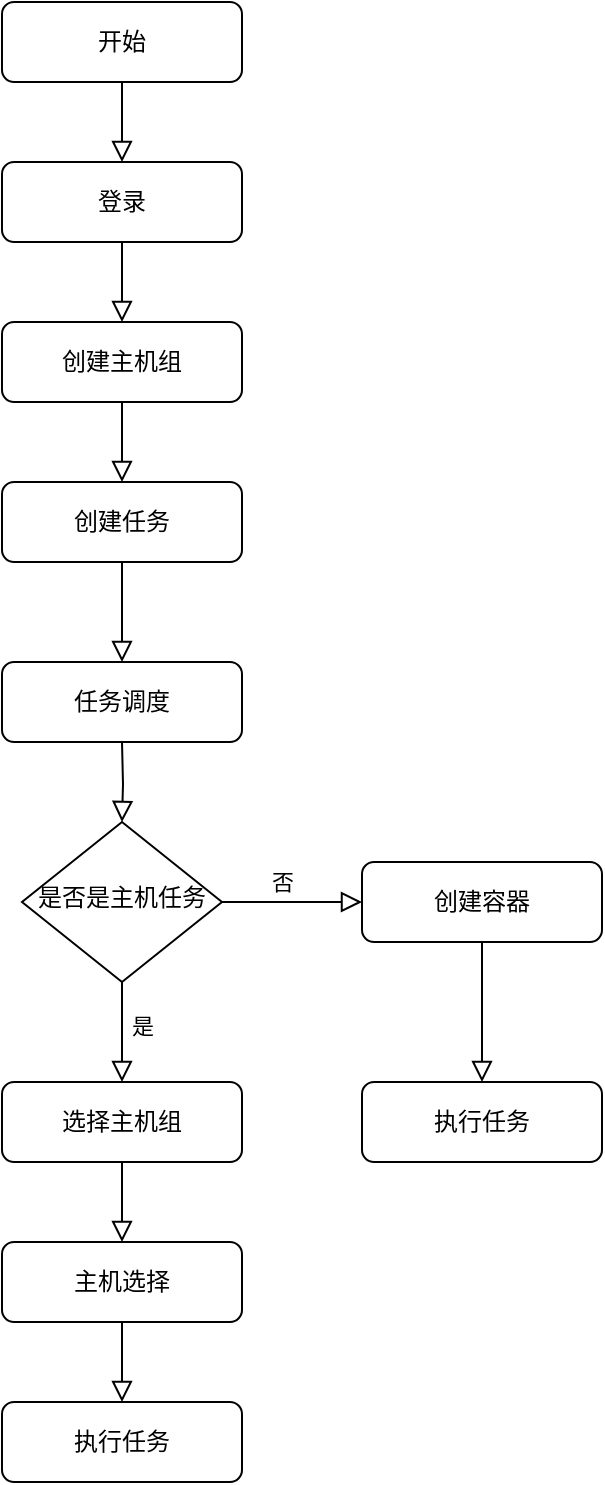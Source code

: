 <mxfile version="21.5.1" type="github">
  <diagram id="C5RBs43oDa-KdzZeNtuy" name="Page-1">
    <mxGraphModel dx="909" dy="1605" grid="1" gridSize="10" guides="1" tooltips="1" connect="1" arrows="1" fold="1" page="1" pageScale="1" pageWidth="827" pageHeight="1169" math="0" shadow="0">
      <root>
        <mxCell id="WIyWlLk6GJQsqaUBKTNV-0" />
        <mxCell id="WIyWlLk6GJQsqaUBKTNV-1" parent="WIyWlLk6GJQsqaUBKTNV-0" />
        <mxCell id="WIyWlLk6GJQsqaUBKTNV-3" value="创建任务" style="rounded=1;whiteSpace=wrap;html=1;fontSize=12;glass=0;strokeWidth=1;shadow=0;" parent="WIyWlLk6GJQsqaUBKTNV-1" vertex="1">
          <mxGeometry x="160" y="50" width="120" height="40" as="geometry" />
        </mxCell>
        <mxCell id="WIyWlLk6GJQsqaUBKTNV-6" value="是否是主机任务" style="rhombus;whiteSpace=wrap;html=1;shadow=0;fontFamily=Helvetica;fontSize=12;align=center;strokeWidth=1;spacing=6;spacingTop=-4;" parent="WIyWlLk6GJQsqaUBKTNV-1" vertex="1">
          <mxGeometry x="170" y="220" width="100" height="80" as="geometry" />
        </mxCell>
        <mxCell id="WIyWlLk6GJQsqaUBKTNV-8" value="" style="rounded=0;html=1;jettySize=auto;orthogonalLoop=1;fontSize=11;endArrow=block;endFill=0;endSize=8;strokeWidth=1;shadow=0;labelBackgroundColor=none;edgeStyle=orthogonalEdgeStyle;exitX=0.5;exitY=1;exitDx=0;exitDy=0;" parent="WIyWlLk6GJQsqaUBKTNV-1" source="WIyWlLk6GJQsqaUBKTNV-3" target="WIyWlLk6GJQsqaUBKTNV-11" edge="1">
          <mxGeometry x="0.322" y="20" relative="1" as="geometry">
            <mxPoint as="offset" />
            <mxPoint x="220" y="370" as="sourcePoint" />
          </mxGeometry>
        </mxCell>
        <mxCell id="WIyWlLk6GJQsqaUBKTNV-11" value="任务调度" style="rounded=1;whiteSpace=wrap;html=1;fontSize=12;glass=0;strokeWidth=1;shadow=0;" parent="WIyWlLk6GJQsqaUBKTNV-1" vertex="1">
          <mxGeometry x="160" y="140" width="120" height="40" as="geometry" />
        </mxCell>
        <mxCell id="YAMk_wWpFKPf4uLdFfpP-1" value="创建主机组" style="rounded=1;whiteSpace=wrap;html=1;fontSize=12;glass=0;strokeWidth=1;shadow=0;" vertex="1" parent="WIyWlLk6GJQsqaUBKTNV-1">
          <mxGeometry x="160" y="-30" width="120" height="40" as="geometry" />
        </mxCell>
        <mxCell id="YAMk_wWpFKPf4uLdFfpP-2" value="" style="rounded=0;html=1;jettySize=auto;orthogonalLoop=1;fontSize=11;endArrow=block;endFill=0;endSize=8;strokeWidth=1;shadow=0;labelBackgroundColor=none;edgeStyle=orthogonalEdgeStyle;exitX=0.5;exitY=1;exitDx=0;exitDy=0;" edge="1" parent="WIyWlLk6GJQsqaUBKTNV-1" source="YAMk_wWpFKPf4uLdFfpP-1">
          <mxGeometry relative="1" as="geometry">
            <mxPoint x="230" y="130" as="sourcePoint" />
            <mxPoint x="220" y="50" as="targetPoint" />
          </mxGeometry>
        </mxCell>
        <mxCell id="YAMk_wWpFKPf4uLdFfpP-4" value="登录" style="rounded=1;whiteSpace=wrap;html=1;fontSize=12;glass=0;strokeWidth=1;shadow=0;" vertex="1" parent="WIyWlLk6GJQsqaUBKTNV-1">
          <mxGeometry x="160" y="-110" width="120" height="40" as="geometry" />
        </mxCell>
        <mxCell id="YAMk_wWpFKPf4uLdFfpP-5" value="" style="rounded=0;html=1;jettySize=auto;orthogonalLoop=1;fontSize=11;endArrow=block;endFill=0;endSize=8;strokeWidth=1;shadow=0;labelBackgroundColor=none;edgeStyle=orthogonalEdgeStyle;exitX=0.5;exitY=1;exitDx=0;exitDy=0;entryX=0.5;entryY=0;entryDx=0;entryDy=0;" edge="1" parent="WIyWlLk6GJQsqaUBKTNV-1" source="YAMk_wWpFKPf4uLdFfpP-4" target="YAMk_wWpFKPf4uLdFfpP-1">
          <mxGeometry relative="1" as="geometry">
            <mxPoint x="230" y="40" as="sourcePoint" />
            <mxPoint x="230" y="90" as="targetPoint" />
          </mxGeometry>
        </mxCell>
        <mxCell id="YAMk_wWpFKPf4uLdFfpP-7" value="开始" style="rounded=1;whiteSpace=wrap;html=1;fontSize=12;glass=0;strokeWidth=1;shadow=0;" vertex="1" parent="WIyWlLk6GJQsqaUBKTNV-1">
          <mxGeometry x="160" y="-190" width="120" height="40" as="geometry" />
        </mxCell>
        <mxCell id="YAMk_wWpFKPf4uLdFfpP-9" value="" style="rounded=0;html=1;jettySize=auto;orthogonalLoop=1;fontSize=11;endArrow=block;endFill=0;endSize=8;strokeWidth=1;shadow=0;labelBackgroundColor=none;edgeStyle=orthogonalEdgeStyle;exitX=0.5;exitY=1;exitDx=0;exitDy=0;" edge="1" parent="WIyWlLk6GJQsqaUBKTNV-1" source="YAMk_wWpFKPf4uLdFfpP-7">
          <mxGeometry relative="1" as="geometry">
            <mxPoint x="230" y="40" as="sourcePoint" />
            <mxPoint x="220" y="-110" as="targetPoint" />
          </mxGeometry>
        </mxCell>
        <mxCell id="YAMk_wWpFKPf4uLdFfpP-13" value="否" style="rounded=0;html=1;jettySize=auto;orthogonalLoop=1;fontSize=11;endArrow=block;endFill=0;endSize=8;strokeWidth=1;shadow=0;labelBackgroundColor=none;edgeStyle=orthogonalEdgeStyle;exitX=1;exitY=0.5;exitDx=0;exitDy=0;" edge="1" parent="WIyWlLk6GJQsqaUBKTNV-1" source="WIyWlLk6GJQsqaUBKTNV-6">
          <mxGeometry x="-0.149" y="10" relative="1" as="geometry">
            <mxPoint as="offset" />
            <mxPoint x="230" y="100" as="sourcePoint" />
            <mxPoint x="340" y="260" as="targetPoint" />
          </mxGeometry>
        </mxCell>
        <mxCell id="YAMk_wWpFKPf4uLdFfpP-14" value="" style="rounded=0;html=1;jettySize=auto;orthogonalLoop=1;fontSize=11;endArrow=block;endFill=0;endSize=8;strokeWidth=1;shadow=0;labelBackgroundColor=none;edgeStyle=orthogonalEdgeStyle;entryX=0.5;entryY=0;entryDx=0;entryDy=0;" edge="1" parent="WIyWlLk6GJQsqaUBKTNV-1" target="WIyWlLk6GJQsqaUBKTNV-6">
          <mxGeometry x="0.322" y="20" relative="1" as="geometry">
            <mxPoint as="offset" />
            <mxPoint x="220" y="180" as="sourcePoint" />
            <mxPoint x="230" y="150" as="targetPoint" />
          </mxGeometry>
        </mxCell>
        <mxCell id="YAMk_wWpFKPf4uLdFfpP-18" value="创建容器" style="rounded=1;whiteSpace=wrap;html=1;fontSize=12;glass=0;strokeWidth=1;shadow=0;" vertex="1" parent="WIyWlLk6GJQsqaUBKTNV-1">
          <mxGeometry x="340" y="240" width="120" height="40" as="geometry" />
        </mxCell>
        <mxCell id="YAMk_wWpFKPf4uLdFfpP-19" value="是" style="rounded=0;html=1;jettySize=auto;orthogonalLoop=1;fontSize=11;endArrow=block;endFill=0;endSize=8;strokeWidth=1;shadow=0;labelBackgroundColor=none;edgeStyle=orthogonalEdgeStyle;exitX=0.5;exitY=1;exitDx=0;exitDy=0;" edge="1" parent="WIyWlLk6GJQsqaUBKTNV-1" source="WIyWlLk6GJQsqaUBKTNV-6">
          <mxGeometry x="-0.149" y="10" relative="1" as="geometry">
            <mxPoint as="offset" />
            <mxPoint x="280" y="270" as="sourcePoint" />
            <mxPoint x="220" y="350" as="targetPoint" />
          </mxGeometry>
        </mxCell>
        <mxCell id="YAMk_wWpFKPf4uLdFfpP-20" value="选择主机组" style="rounded=1;whiteSpace=wrap;html=1;fontSize=12;glass=0;strokeWidth=1;shadow=0;" vertex="1" parent="WIyWlLk6GJQsqaUBKTNV-1">
          <mxGeometry x="160" y="350" width="120" height="40" as="geometry" />
        </mxCell>
        <mxCell id="YAMk_wWpFKPf4uLdFfpP-21" value="" style="rounded=0;html=1;jettySize=auto;orthogonalLoop=1;fontSize=11;endArrow=block;endFill=0;endSize=8;strokeWidth=1;shadow=0;labelBackgroundColor=none;edgeStyle=orthogonalEdgeStyle;exitX=0.5;exitY=1;exitDx=0;exitDy=0;" edge="1" parent="WIyWlLk6GJQsqaUBKTNV-1" source="YAMk_wWpFKPf4uLdFfpP-20">
          <mxGeometry x="-0.149" y="10" relative="1" as="geometry">
            <mxPoint as="offset" />
            <mxPoint x="230" y="310" as="sourcePoint" />
            <mxPoint x="220" y="430" as="targetPoint" />
          </mxGeometry>
        </mxCell>
        <mxCell id="YAMk_wWpFKPf4uLdFfpP-22" value="主机选择" style="rounded=1;whiteSpace=wrap;html=1;fontSize=12;glass=0;strokeWidth=1;shadow=0;" vertex="1" parent="WIyWlLk6GJQsqaUBKTNV-1">
          <mxGeometry x="160" y="430" width="120" height="40" as="geometry" />
        </mxCell>
        <mxCell id="YAMk_wWpFKPf4uLdFfpP-24" value="" style="rounded=0;html=1;jettySize=auto;orthogonalLoop=1;fontSize=11;endArrow=block;endFill=0;endSize=8;strokeWidth=1;shadow=0;labelBackgroundColor=none;edgeStyle=orthogonalEdgeStyle;exitX=0.5;exitY=1;exitDx=0;exitDy=0;" edge="1" parent="WIyWlLk6GJQsqaUBKTNV-1" source="YAMk_wWpFKPf4uLdFfpP-22">
          <mxGeometry x="-0.149" y="10" relative="1" as="geometry">
            <mxPoint as="offset" />
            <mxPoint x="230" y="400" as="sourcePoint" />
            <mxPoint x="220" y="510" as="targetPoint" />
          </mxGeometry>
        </mxCell>
        <mxCell id="YAMk_wWpFKPf4uLdFfpP-25" value="执行任务" style="rounded=1;whiteSpace=wrap;html=1;fontSize=12;glass=0;strokeWidth=1;shadow=0;" vertex="1" parent="WIyWlLk6GJQsqaUBKTNV-1">
          <mxGeometry x="160" y="510" width="120" height="40" as="geometry" />
        </mxCell>
        <mxCell id="YAMk_wWpFKPf4uLdFfpP-26" value="" style="rounded=0;html=1;jettySize=auto;orthogonalLoop=1;fontSize=11;endArrow=block;endFill=0;endSize=8;strokeWidth=1;shadow=0;labelBackgroundColor=none;edgeStyle=orthogonalEdgeStyle;exitX=0.5;exitY=1;exitDx=0;exitDy=0;entryX=0.5;entryY=0;entryDx=0;entryDy=0;" edge="1" parent="WIyWlLk6GJQsqaUBKTNV-1" source="YAMk_wWpFKPf4uLdFfpP-18" target="YAMk_wWpFKPf4uLdFfpP-27">
          <mxGeometry x="-0.159" y="10" relative="1" as="geometry">
            <mxPoint as="offset" />
            <mxPoint x="280" y="270" as="sourcePoint" />
            <mxPoint x="400" y="330" as="targetPoint" />
          </mxGeometry>
        </mxCell>
        <mxCell id="YAMk_wWpFKPf4uLdFfpP-27" value="执行任务" style="rounded=1;whiteSpace=wrap;html=1;fontSize=12;glass=0;strokeWidth=1;shadow=0;" vertex="1" parent="WIyWlLk6GJQsqaUBKTNV-1">
          <mxGeometry x="340" y="350" width="120" height="40" as="geometry" />
        </mxCell>
      </root>
    </mxGraphModel>
  </diagram>
</mxfile>
